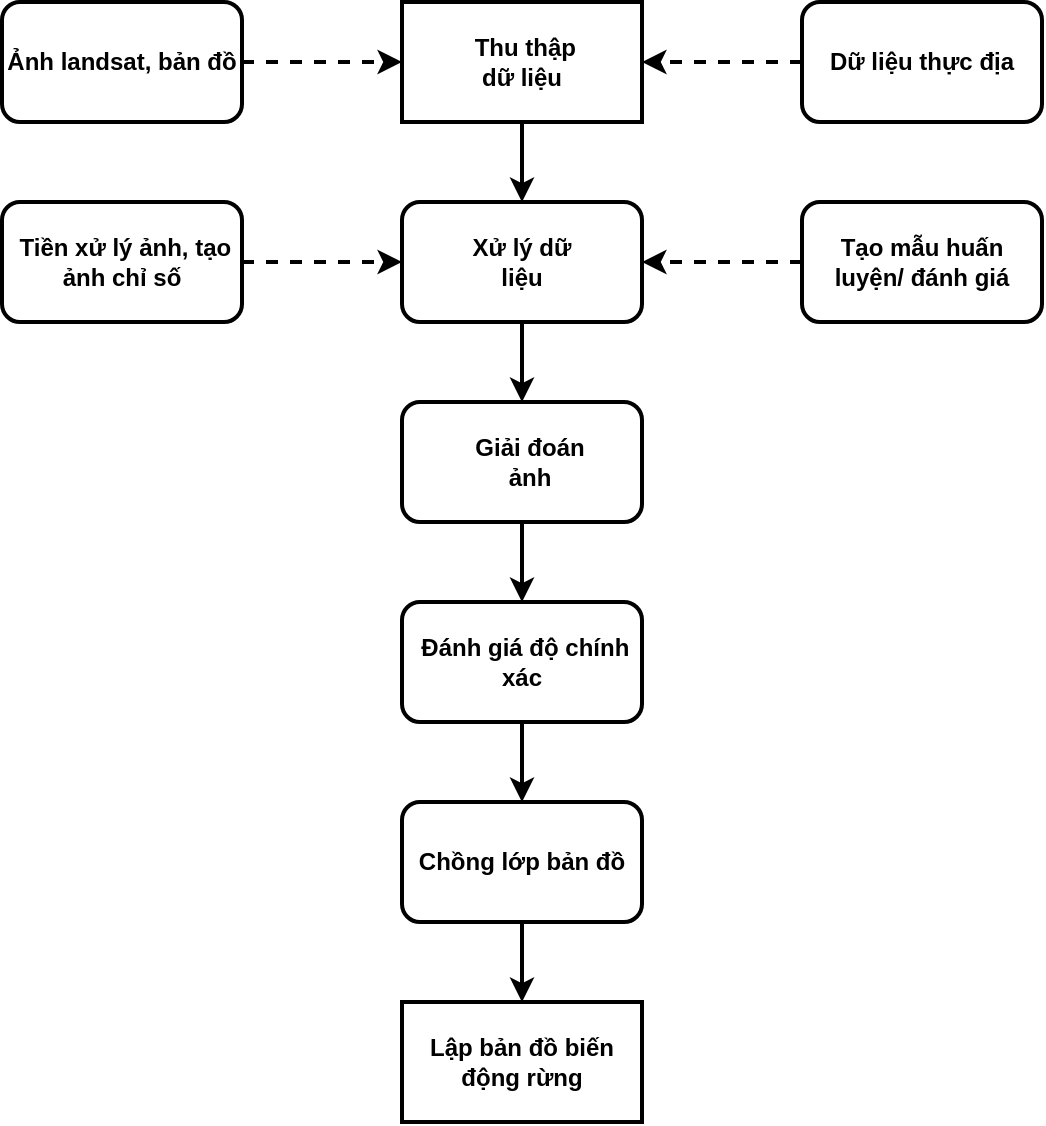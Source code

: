 <mxfile version="26.0.6">
  <diagram name="Trang-1" id="nce4DxO_A5__pDeRbW9e">
    <mxGraphModel dx="954" dy="639" grid="1" gridSize="10" guides="1" tooltips="1" connect="1" arrows="1" fold="1" page="1" pageScale="1" pageWidth="827" pageHeight="1169" math="0" shadow="0">
      <root>
        <mxCell id="0" />
        <mxCell id="1" parent="0" />
        <mxCell id="VAHyn8yl-rxrOIaUWyb0-12" style="edgeStyle=orthogonalEdgeStyle;rounded=0;orthogonalLoop=1;jettySize=auto;html=1;exitX=0.5;exitY=1;exitDx=0;exitDy=0;entryX=0.5;entryY=0;entryDx=0;entryDy=0;strokeWidth=2;" parent="1" source="VAHyn8yl-rxrOIaUWyb0-1" target="VAHyn8yl-rxrOIaUWyb0-3" edge="1">
          <mxGeometry relative="1" as="geometry" />
        </mxCell>
        <mxCell id="VAHyn8yl-rxrOIaUWyb0-1" value="" style="rounded=0;whiteSpace=wrap;html=1;strokeWidth=2;" parent="1" vertex="1">
          <mxGeometry x="320" y="40" width="120" height="60" as="geometry" />
        </mxCell>
        <mxCell id="VAHyn8yl-rxrOIaUWyb0-2" value="&lt;b&gt;Lập bản đồ biến động rừng&lt;/b&gt;" style="rounded=0;whiteSpace=wrap;html=1;strokeWidth=2;" parent="1" vertex="1">
          <mxGeometry x="320" y="540" width="120" height="60" as="geometry" />
        </mxCell>
        <mxCell id="VAHyn8yl-rxrOIaUWyb0-13" style="edgeStyle=orthogonalEdgeStyle;rounded=0;orthogonalLoop=1;jettySize=auto;html=1;exitX=0.5;exitY=1;exitDx=0;exitDy=0;entryX=0.5;entryY=0;entryDx=0;entryDy=0;strokeWidth=2;" parent="1" source="VAHyn8yl-rxrOIaUWyb0-3" target="VAHyn8yl-rxrOIaUWyb0-4" edge="1">
          <mxGeometry relative="1" as="geometry" />
        </mxCell>
        <mxCell id="VAHyn8yl-rxrOIaUWyb0-3" value="" style="rounded=1;whiteSpace=wrap;html=1;strokeWidth=2;" parent="1" vertex="1">
          <mxGeometry x="320" y="140" width="120" height="60" as="geometry" />
        </mxCell>
        <mxCell id="VAHyn8yl-rxrOIaUWyb0-15" style="edgeStyle=orthogonalEdgeStyle;rounded=0;orthogonalLoop=1;jettySize=auto;html=1;exitX=0.5;exitY=1;exitDx=0;exitDy=0;entryX=0.5;entryY=0;entryDx=0;entryDy=0;strokeWidth=2;" parent="1" source="VAHyn8yl-rxrOIaUWyb0-4" target="VAHyn8yl-rxrOIaUWyb0-5" edge="1">
          <mxGeometry relative="1" as="geometry" />
        </mxCell>
        <mxCell id="VAHyn8yl-rxrOIaUWyb0-4" value="" style="rounded=1;whiteSpace=wrap;html=1;strokeWidth=2;" parent="1" vertex="1">
          <mxGeometry x="320" y="240" width="120" height="60" as="geometry" />
        </mxCell>
        <mxCell id="jkRkCaElEVyptCw_jzRn-11" style="edgeStyle=orthogonalEdgeStyle;rounded=0;orthogonalLoop=1;jettySize=auto;html=1;exitX=0.5;exitY=1;exitDx=0;exitDy=0;entryX=0.5;entryY=0;entryDx=0;entryDy=0;strokeWidth=2;" edge="1" parent="1" source="VAHyn8yl-rxrOIaUWyb0-5" target="jkRkCaElEVyptCw_jzRn-7">
          <mxGeometry relative="1" as="geometry" />
        </mxCell>
        <mxCell id="VAHyn8yl-rxrOIaUWyb0-5" value="&lt;b&gt;&amp;nbsp;Đánh giá độ chính xác&lt;/b&gt;" style="rounded=1;whiteSpace=wrap;html=1;strokeWidth=2;" parent="1" vertex="1">
          <mxGeometry x="320" y="340" width="120" height="60" as="geometry" />
        </mxCell>
        <mxCell id="VAHyn8yl-rxrOIaUWyb0-6" value="&lt;b&gt;&amp;nbsp;Thu thập dữ liệu&lt;/b&gt;" style="text;html=1;align=center;verticalAlign=middle;whiteSpace=wrap;rounded=0;" parent="1" vertex="1">
          <mxGeometry x="350" y="55" width="60" height="30" as="geometry" />
        </mxCell>
        <mxCell id="VAHyn8yl-rxrOIaUWyb0-8" value="&lt;b&gt;Xử lý dữ liệu&lt;/b&gt;" style="text;html=1;align=center;verticalAlign=middle;whiteSpace=wrap;rounded=0;" parent="1" vertex="1">
          <mxGeometry x="350" y="155" width="60" height="30" as="geometry" />
        </mxCell>
        <mxCell id="VAHyn8yl-rxrOIaUWyb0-9" value="&lt;b&gt;Giải đoán ảnh&lt;/b&gt;" style="text;html=1;align=center;verticalAlign=middle;whiteSpace=wrap;rounded=0;" parent="1" vertex="1">
          <mxGeometry x="354" y="255" width="60" height="30" as="geometry" />
        </mxCell>
        <mxCell id="VAHyn8yl-rxrOIaUWyb0-19" style="edgeStyle=orthogonalEdgeStyle;rounded=0;orthogonalLoop=1;jettySize=auto;html=1;exitX=1;exitY=0.5;exitDx=0;exitDy=0;entryX=0;entryY=0.5;entryDx=0;entryDy=0;dashed=1;strokeWidth=2;" parent="1" source="VAHyn8yl-rxrOIaUWyb0-18" target="VAHyn8yl-rxrOIaUWyb0-1" edge="1">
          <mxGeometry relative="1" as="geometry" />
        </mxCell>
        <mxCell id="VAHyn8yl-rxrOIaUWyb0-18" value="&lt;b&gt;Ảnh landsat, bản đồ&lt;/b&gt;" style="rounded=1;whiteSpace=wrap;html=1;strokeWidth=2;" parent="1" vertex="1">
          <mxGeometry x="120" y="40" width="120" height="60" as="geometry" />
        </mxCell>
        <mxCell id="VAHyn8yl-rxrOIaUWyb0-23" style="edgeStyle=orthogonalEdgeStyle;rounded=0;orthogonalLoop=1;jettySize=auto;html=1;exitX=1;exitY=0.5;exitDx=0;exitDy=0;entryX=0;entryY=0.5;entryDx=0;entryDy=0;dashed=1;strokeWidth=2;" parent="1" source="VAHyn8yl-rxrOIaUWyb0-20" target="VAHyn8yl-rxrOIaUWyb0-3" edge="1">
          <mxGeometry relative="1" as="geometry" />
        </mxCell>
        <mxCell id="VAHyn8yl-rxrOIaUWyb0-20" value="&lt;b&gt;&amp;nbsp;Tiền xử lý ảnh, tạo ảnh chỉ số&lt;/b&gt;" style="rounded=1;whiteSpace=wrap;html=1;strokeWidth=2;" parent="1" vertex="1">
          <mxGeometry x="120" y="140" width="120" height="60" as="geometry" />
        </mxCell>
        <mxCell id="VAHyn8yl-rxrOIaUWyb0-22" style="edgeStyle=orthogonalEdgeStyle;rounded=0;orthogonalLoop=1;jettySize=auto;html=1;exitX=0;exitY=0.5;exitDx=0;exitDy=0;entryX=1;entryY=0.5;entryDx=0;entryDy=0;dashed=1;strokeWidth=2;" parent="1" source="VAHyn8yl-rxrOIaUWyb0-21" target="VAHyn8yl-rxrOIaUWyb0-1" edge="1">
          <mxGeometry relative="1" as="geometry" />
        </mxCell>
        <mxCell id="VAHyn8yl-rxrOIaUWyb0-21" value="&lt;b&gt;Dữ liệu thực địa&lt;/b&gt;" style="rounded=1;whiteSpace=wrap;html=1;strokeWidth=2;" parent="1" vertex="1">
          <mxGeometry x="520" y="40" width="120" height="60" as="geometry" />
        </mxCell>
        <mxCell id="VAHyn8yl-rxrOIaUWyb0-26" style="edgeStyle=orthogonalEdgeStyle;rounded=0;orthogonalLoop=1;jettySize=auto;html=1;exitX=0;exitY=0.5;exitDx=0;exitDy=0;entryX=1;entryY=0.5;entryDx=0;entryDy=0;dashed=1;strokeWidth=2;" parent="1" source="VAHyn8yl-rxrOIaUWyb0-25" target="VAHyn8yl-rxrOIaUWyb0-3" edge="1">
          <mxGeometry relative="1" as="geometry" />
        </mxCell>
        <mxCell id="VAHyn8yl-rxrOIaUWyb0-25" value="&lt;b&gt;Tạo mẫu huấn luyện/ đánh giá&lt;/b&gt;" style="rounded=1;whiteSpace=wrap;html=1;strokeWidth=2;" parent="1" vertex="1">
          <mxGeometry x="520" y="140" width="120" height="60" as="geometry" />
        </mxCell>
        <mxCell id="jkRkCaElEVyptCw_jzRn-9" style="edgeStyle=orthogonalEdgeStyle;rounded=0;orthogonalLoop=1;jettySize=auto;html=1;exitX=0.5;exitY=1;exitDx=0;exitDy=0;entryX=0.5;entryY=0;entryDx=0;entryDy=0;strokeWidth=2;" edge="1" parent="1" source="jkRkCaElEVyptCw_jzRn-7" target="VAHyn8yl-rxrOIaUWyb0-2">
          <mxGeometry relative="1" as="geometry" />
        </mxCell>
        <mxCell id="jkRkCaElEVyptCw_jzRn-7" value="&lt;b&gt;Chồng lớp bản đồ&lt;/b&gt;" style="rounded=1;whiteSpace=wrap;html=1;strokeWidth=2;" vertex="1" parent="1">
          <mxGeometry x="320" y="440" width="120" height="60" as="geometry" />
        </mxCell>
      </root>
    </mxGraphModel>
  </diagram>
</mxfile>
